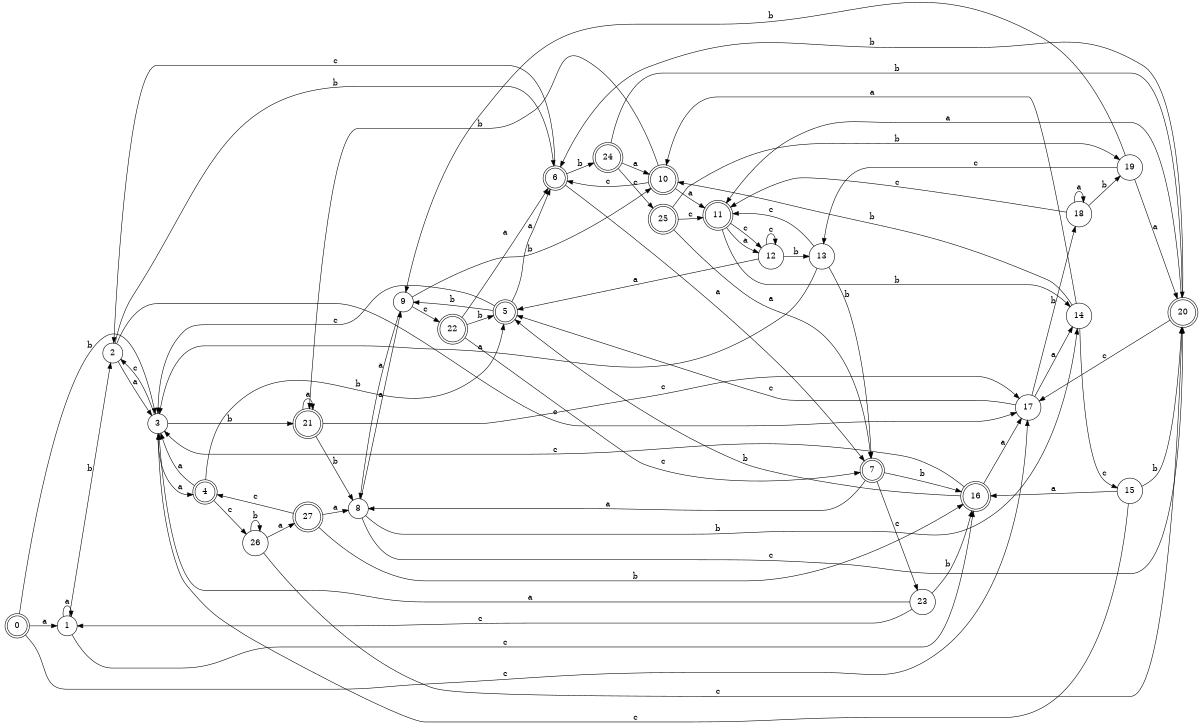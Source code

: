 digraph n23_6 {
__start0 [label="" shape="none"];

rankdir=LR;
size="8,5";

s0 [style="rounded,filled", color="black", fillcolor="white" shape="doublecircle", label="0"];
s1 [style="filled", color="black", fillcolor="white" shape="circle", label="1"];
s2 [style="filled", color="black", fillcolor="white" shape="circle", label="2"];
s3 [style="filled", color="black", fillcolor="white" shape="circle", label="3"];
s4 [style="rounded,filled", color="black", fillcolor="white" shape="doublecircle", label="4"];
s5 [style="rounded,filled", color="black", fillcolor="white" shape="doublecircle", label="5"];
s6 [style="rounded,filled", color="black", fillcolor="white" shape="doublecircle", label="6"];
s7 [style="rounded,filled", color="black", fillcolor="white" shape="doublecircle", label="7"];
s8 [style="filled", color="black", fillcolor="white" shape="circle", label="8"];
s9 [style="filled", color="black", fillcolor="white" shape="circle", label="9"];
s10 [style="rounded,filled", color="black", fillcolor="white" shape="doublecircle", label="10"];
s11 [style="rounded,filled", color="black", fillcolor="white" shape="doublecircle", label="11"];
s12 [style="filled", color="black", fillcolor="white" shape="circle", label="12"];
s13 [style="filled", color="black", fillcolor="white" shape="circle", label="13"];
s14 [style="filled", color="black", fillcolor="white" shape="circle", label="14"];
s15 [style="filled", color="black", fillcolor="white" shape="circle", label="15"];
s16 [style="rounded,filled", color="black", fillcolor="white" shape="doublecircle", label="16"];
s17 [style="filled", color="black", fillcolor="white" shape="circle", label="17"];
s18 [style="filled", color="black", fillcolor="white" shape="circle", label="18"];
s19 [style="filled", color="black", fillcolor="white" shape="circle", label="19"];
s20 [style="rounded,filled", color="black", fillcolor="white" shape="doublecircle", label="20"];
s21 [style="rounded,filled", color="black", fillcolor="white" shape="doublecircle", label="21"];
s22 [style="rounded,filled", color="black", fillcolor="white" shape="doublecircle", label="22"];
s23 [style="filled", color="black", fillcolor="white" shape="circle", label="23"];
s24 [style="rounded,filled", color="black", fillcolor="white" shape="doublecircle", label="24"];
s25 [style="rounded,filled", color="black", fillcolor="white" shape="doublecircle", label="25"];
s26 [style="filled", color="black", fillcolor="white" shape="circle", label="26"];
s27 [style="rounded,filled", color="black", fillcolor="white" shape="doublecircle", label="27"];
s0 -> s1 [label="a"];
s0 -> s3 [label="b"];
s0 -> s17 [label="c"];
s1 -> s1 [label="a"];
s1 -> s2 [label="b"];
s1 -> s16 [label="c"];
s2 -> s3 [label="a"];
s2 -> s6 [label="b"];
s2 -> s17 [label="c"];
s3 -> s4 [label="a"];
s3 -> s21 [label="b"];
s3 -> s2 [label="c"];
s4 -> s3 [label="a"];
s4 -> s5 [label="b"];
s4 -> s26 [label="c"];
s5 -> s6 [label="a"];
s5 -> s9 [label="b"];
s5 -> s3 [label="c"];
s6 -> s7 [label="a"];
s6 -> s24 [label="b"];
s6 -> s2 [label="c"];
s7 -> s8 [label="a"];
s7 -> s16 [label="b"];
s7 -> s23 [label="c"];
s8 -> s9 [label="a"];
s8 -> s14 [label="b"];
s8 -> s20 [label="c"];
s9 -> s8 [label="a"];
s9 -> s10 [label="b"];
s9 -> s22 [label="c"];
s10 -> s11 [label="a"];
s10 -> s21 [label="b"];
s10 -> s6 [label="c"];
s11 -> s12 [label="a"];
s11 -> s14 [label="b"];
s11 -> s12 [label="c"];
s12 -> s5 [label="a"];
s12 -> s13 [label="b"];
s12 -> s12 [label="c"];
s13 -> s3 [label="a"];
s13 -> s7 [label="b"];
s13 -> s11 [label="c"];
s14 -> s10 [label="a"];
s14 -> s10 [label="b"];
s14 -> s15 [label="c"];
s15 -> s16 [label="a"];
s15 -> s20 [label="b"];
s15 -> s3 [label="c"];
s16 -> s17 [label="a"];
s16 -> s5 [label="b"];
s16 -> s3 [label="c"];
s17 -> s14 [label="a"];
s17 -> s18 [label="b"];
s17 -> s5 [label="c"];
s18 -> s18 [label="a"];
s18 -> s19 [label="b"];
s18 -> s11 [label="c"];
s19 -> s20 [label="a"];
s19 -> s9 [label="b"];
s19 -> s13 [label="c"];
s20 -> s11 [label="a"];
s20 -> s6 [label="b"];
s20 -> s17 [label="c"];
s21 -> s21 [label="a"];
s21 -> s8 [label="b"];
s21 -> s17 [label="c"];
s22 -> s6 [label="a"];
s22 -> s5 [label="b"];
s22 -> s7 [label="c"];
s23 -> s3 [label="a"];
s23 -> s16 [label="b"];
s23 -> s1 [label="c"];
s24 -> s10 [label="a"];
s24 -> s20 [label="b"];
s24 -> s25 [label="c"];
s25 -> s7 [label="a"];
s25 -> s19 [label="b"];
s25 -> s11 [label="c"];
s26 -> s27 [label="a"];
s26 -> s26 [label="b"];
s26 -> s20 [label="c"];
s27 -> s8 [label="a"];
s27 -> s16 [label="b"];
s27 -> s4 [label="c"];

}